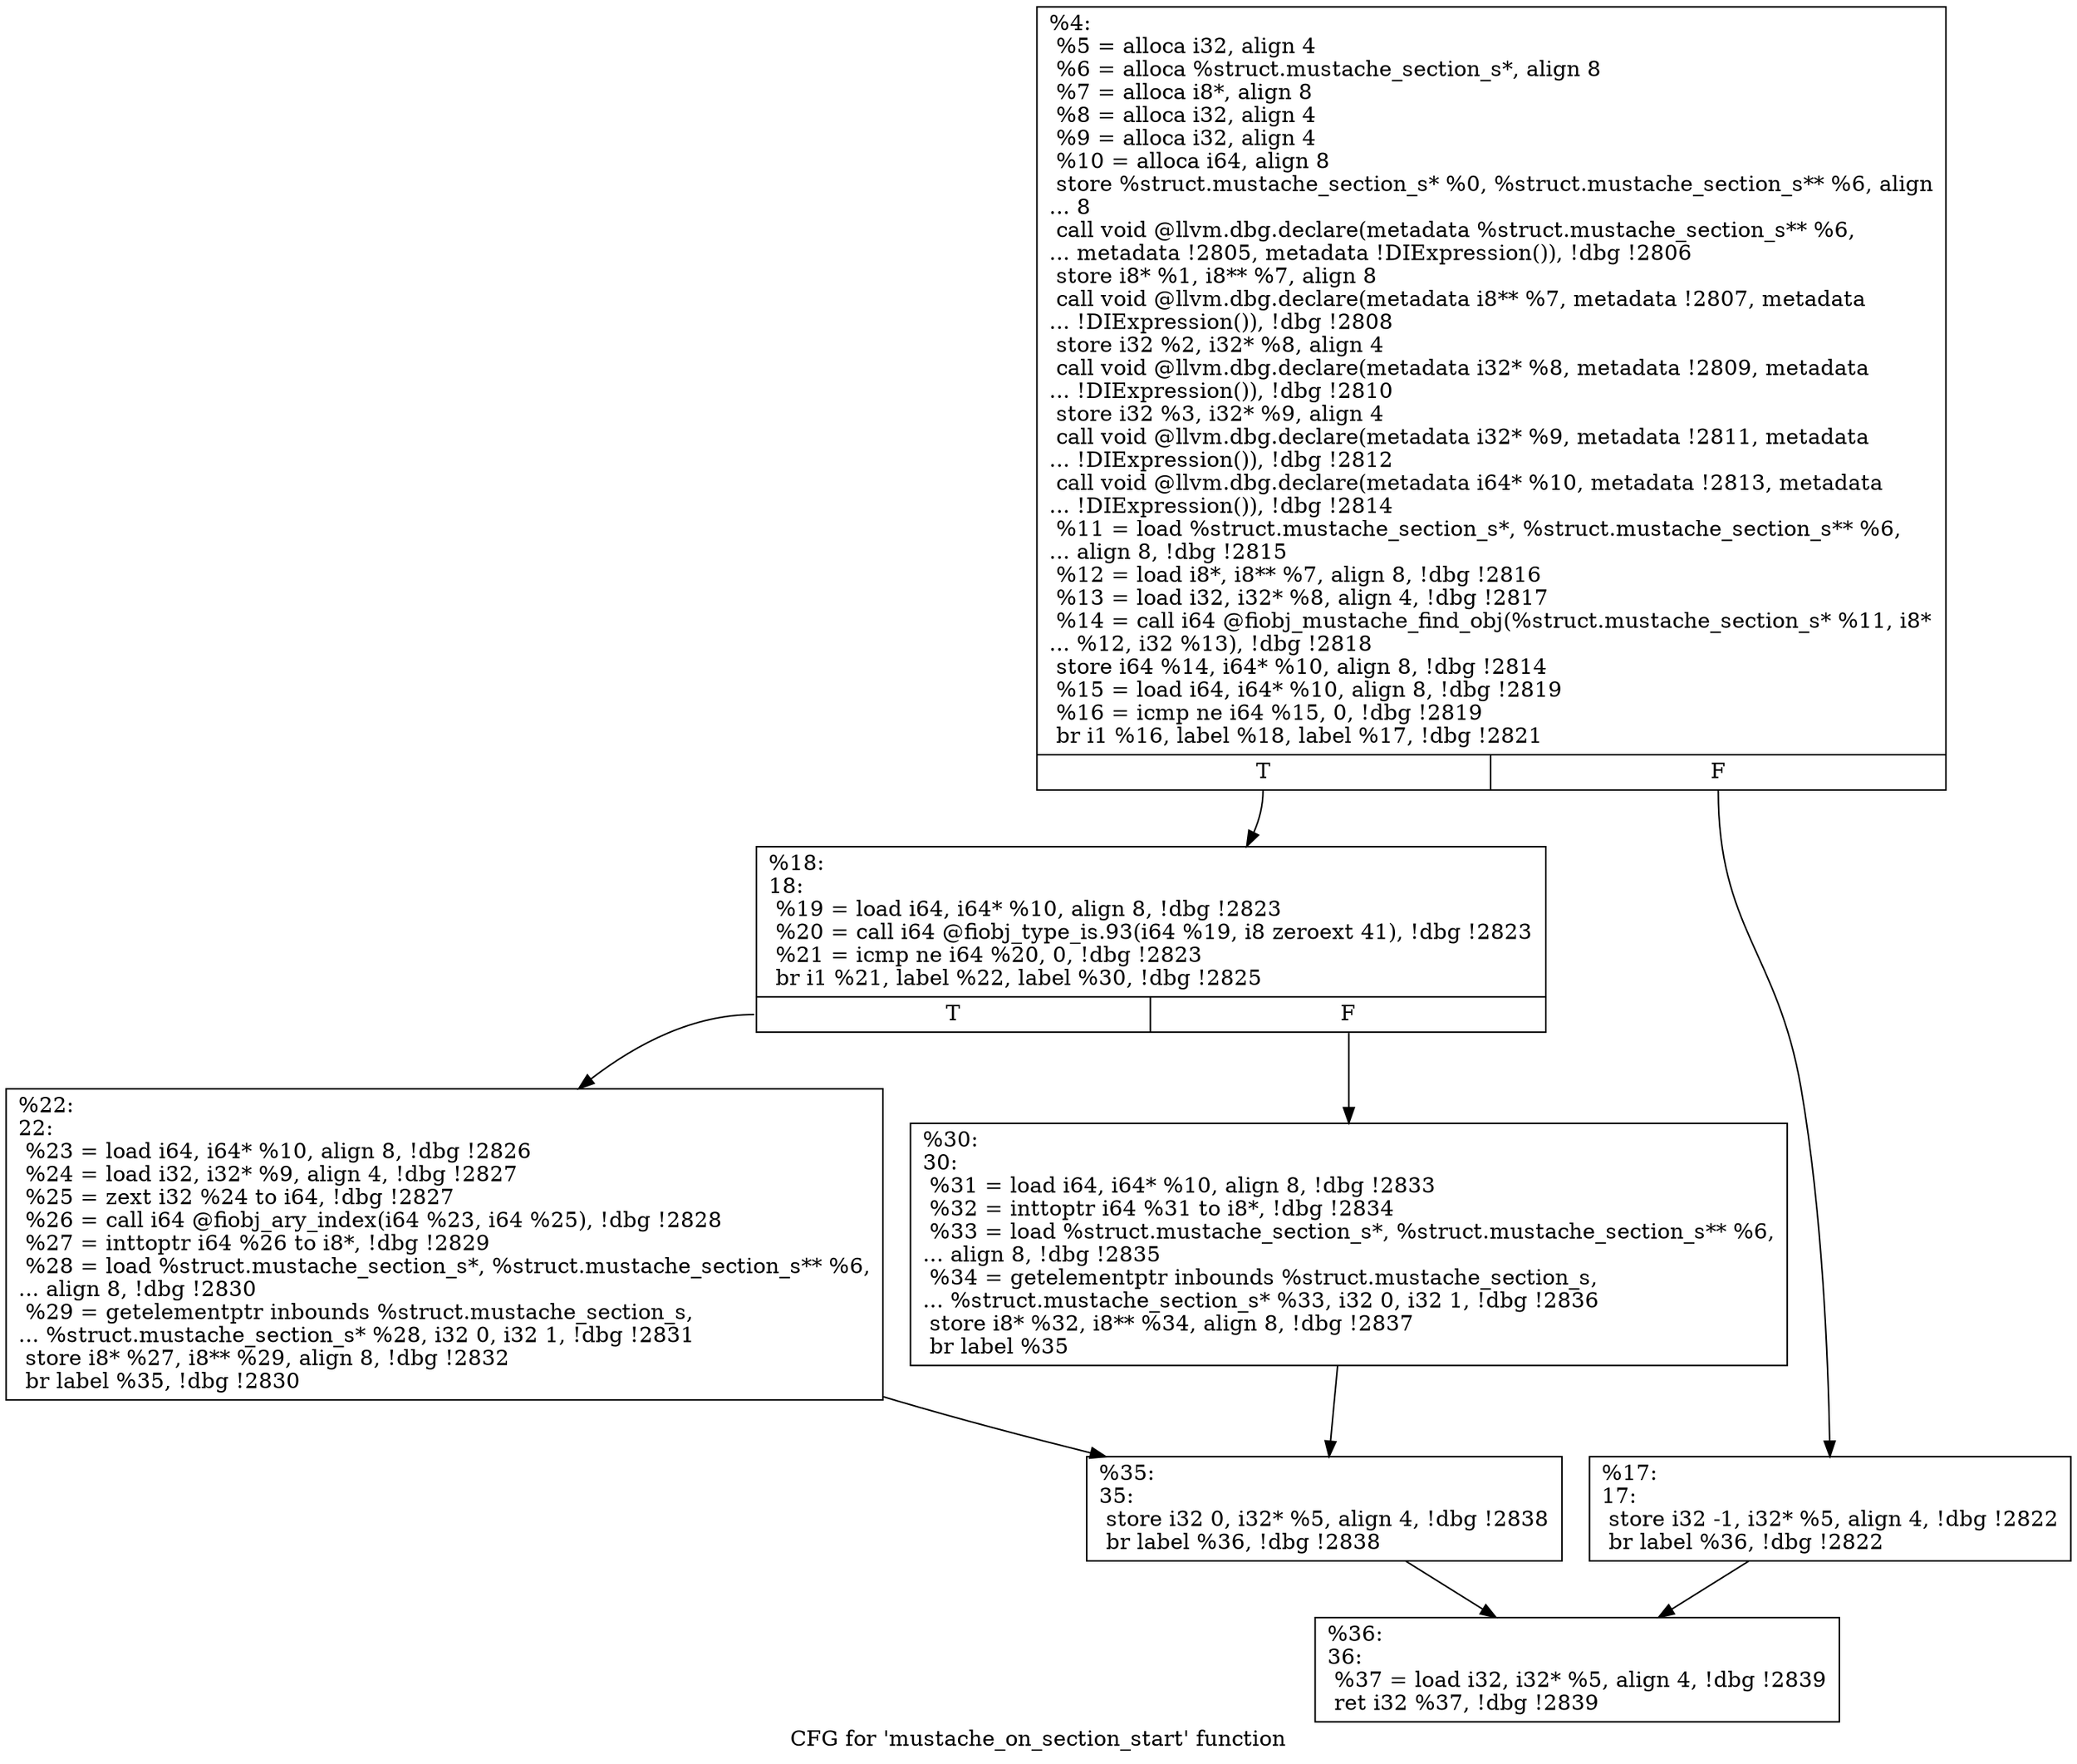 digraph "CFG for 'mustache_on_section_start' function" {
	label="CFG for 'mustache_on_section_start' function";

	Node0x556851fe7740 [shape=record,label="{%4:\l  %5 = alloca i32, align 4\l  %6 = alloca %struct.mustache_section_s*, align 8\l  %7 = alloca i8*, align 8\l  %8 = alloca i32, align 4\l  %9 = alloca i32, align 4\l  %10 = alloca i64, align 8\l  store %struct.mustache_section_s* %0, %struct.mustache_section_s** %6, align\l... 8\l  call void @llvm.dbg.declare(metadata %struct.mustache_section_s** %6,\l... metadata !2805, metadata !DIExpression()), !dbg !2806\l  store i8* %1, i8** %7, align 8\l  call void @llvm.dbg.declare(metadata i8** %7, metadata !2807, metadata\l... !DIExpression()), !dbg !2808\l  store i32 %2, i32* %8, align 4\l  call void @llvm.dbg.declare(metadata i32* %8, metadata !2809, metadata\l... !DIExpression()), !dbg !2810\l  store i32 %3, i32* %9, align 4\l  call void @llvm.dbg.declare(metadata i32* %9, metadata !2811, metadata\l... !DIExpression()), !dbg !2812\l  call void @llvm.dbg.declare(metadata i64* %10, metadata !2813, metadata\l... !DIExpression()), !dbg !2814\l  %11 = load %struct.mustache_section_s*, %struct.mustache_section_s** %6,\l... align 8, !dbg !2815\l  %12 = load i8*, i8** %7, align 8, !dbg !2816\l  %13 = load i32, i32* %8, align 4, !dbg !2817\l  %14 = call i64 @fiobj_mustache_find_obj(%struct.mustache_section_s* %11, i8*\l... %12, i32 %13), !dbg !2818\l  store i64 %14, i64* %10, align 8, !dbg !2814\l  %15 = load i64, i64* %10, align 8, !dbg !2819\l  %16 = icmp ne i64 %15, 0, !dbg !2819\l  br i1 %16, label %18, label %17, !dbg !2821\l|{<s0>T|<s1>F}}"];
	Node0x556851fe7740:s0 -> Node0x556851fe98a0;
	Node0x556851fe7740:s1 -> Node0x556851fe9850;
	Node0x556851fe9850 [shape=record,label="{%17:\l17:                                               \l  store i32 -1, i32* %5, align 4, !dbg !2822\l  br label %36, !dbg !2822\l}"];
	Node0x556851fe9850 -> Node0x556851fe99e0;
	Node0x556851fe98a0 [shape=record,label="{%18:\l18:                                               \l  %19 = load i64, i64* %10, align 8, !dbg !2823\l  %20 = call i64 @fiobj_type_is.93(i64 %19, i8 zeroext 41), !dbg !2823\l  %21 = icmp ne i64 %20, 0, !dbg !2823\l  br i1 %21, label %22, label %30, !dbg !2825\l|{<s0>T|<s1>F}}"];
	Node0x556851fe98a0:s0 -> Node0x556851fe98f0;
	Node0x556851fe98a0:s1 -> Node0x556851fe9940;
	Node0x556851fe98f0 [shape=record,label="{%22:\l22:                                               \l  %23 = load i64, i64* %10, align 8, !dbg !2826\l  %24 = load i32, i32* %9, align 4, !dbg !2827\l  %25 = zext i32 %24 to i64, !dbg !2827\l  %26 = call i64 @fiobj_ary_index(i64 %23, i64 %25), !dbg !2828\l  %27 = inttoptr i64 %26 to i8*, !dbg !2829\l  %28 = load %struct.mustache_section_s*, %struct.mustache_section_s** %6,\l... align 8, !dbg !2830\l  %29 = getelementptr inbounds %struct.mustache_section_s,\l... %struct.mustache_section_s* %28, i32 0, i32 1, !dbg !2831\l  store i8* %27, i8** %29, align 8, !dbg !2832\l  br label %35, !dbg !2830\l}"];
	Node0x556851fe98f0 -> Node0x556851fe9990;
	Node0x556851fe9940 [shape=record,label="{%30:\l30:                                               \l  %31 = load i64, i64* %10, align 8, !dbg !2833\l  %32 = inttoptr i64 %31 to i8*, !dbg !2834\l  %33 = load %struct.mustache_section_s*, %struct.mustache_section_s** %6,\l... align 8, !dbg !2835\l  %34 = getelementptr inbounds %struct.mustache_section_s,\l... %struct.mustache_section_s* %33, i32 0, i32 1, !dbg !2836\l  store i8* %32, i8** %34, align 8, !dbg !2837\l  br label %35\l}"];
	Node0x556851fe9940 -> Node0x556851fe9990;
	Node0x556851fe9990 [shape=record,label="{%35:\l35:                                               \l  store i32 0, i32* %5, align 4, !dbg !2838\l  br label %36, !dbg !2838\l}"];
	Node0x556851fe9990 -> Node0x556851fe99e0;
	Node0x556851fe99e0 [shape=record,label="{%36:\l36:                                               \l  %37 = load i32, i32* %5, align 4, !dbg !2839\l  ret i32 %37, !dbg !2839\l}"];
}
